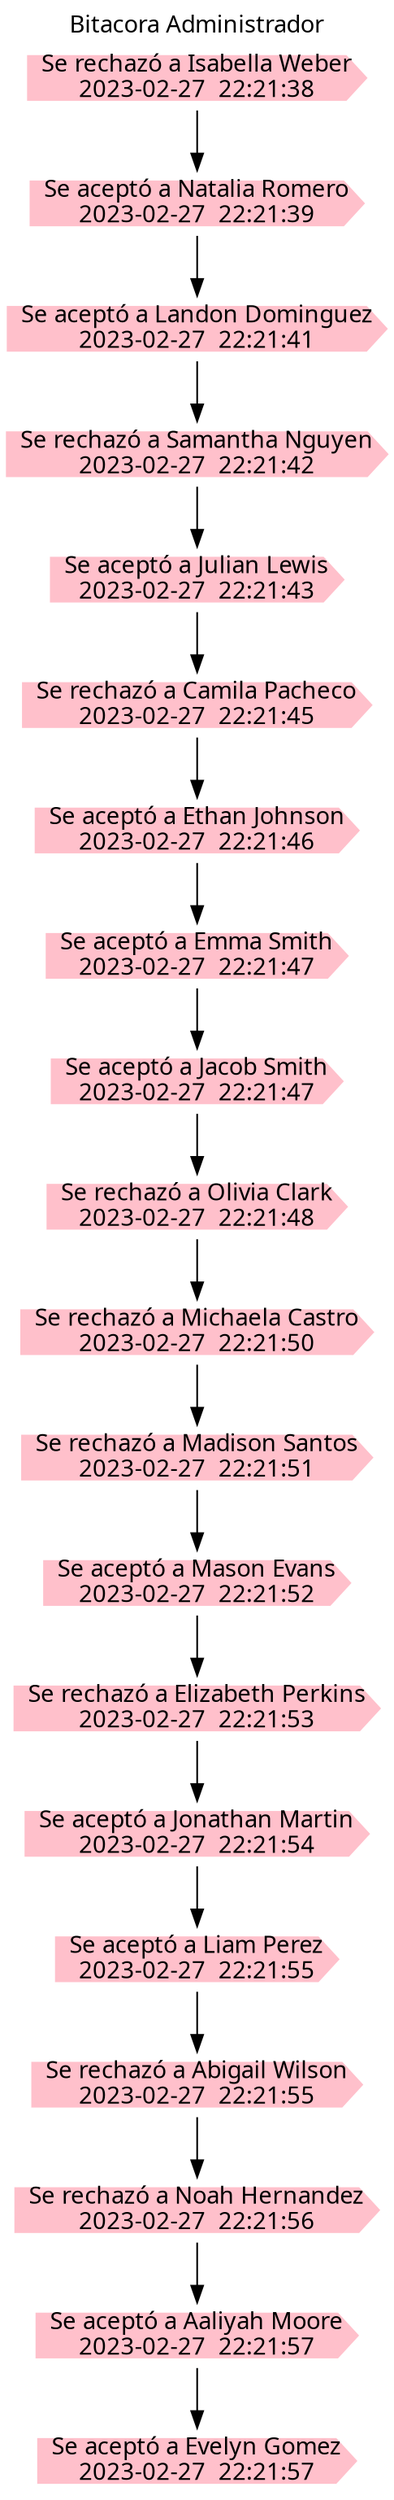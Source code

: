 digraph G{

rankdir=TB; 
 node[shape=cds, style=filled, color=pink, fontname="Century Gothic"]; 
 graph [fontname="Century Gothic"]; 
 labelloc="t"; label="Bitacora Administrador"; 
0[label="Se rechazó a Isabella Weber\n2023-02-27  22:21:38"]
1[label="Se aceptó a Natalia Romero\n2023-02-27  22:21:39"]
2[label="Se aceptó a Landon Dominguez\n2023-02-27  22:21:41"]
3[label="Se rechazó a Samantha Nguyen\n2023-02-27  22:21:42"]
4[label="Se aceptó a Julian Lewis\n2023-02-27  22:21:43"]
5[label="Se rechazó a Camila Pacheco\n2023-02-27  22:21:45"]
6[label="Se aceptó a Ethan Johnson\n2023-02-27  22:21:46"]
7[label="Se aceptó a Emma Smith\n2023-02-27  22:21:47"]
8[label="Se aceptó a Jacob Smith\n2023-02-27  22:21:47"]
9[label="Se rechazó a Olivia Clark\n2023-02-27  22:21:48"]
10[label="Se rechazó a Michaela Castro\n2023-02-27  22:21:50"]
11[label="Se rechazó a Madison Santos\n2023-02-27  22:21:51"]
12[label="Se aceptó a Mason Evans\n2023-02-27  22:21:52"]
13[label="Se rechazó a Elizabeth Perkins\n2023-02-27  22:21:53"]
14[label="Se aceptó a Jonathan Martin\n2023-02-27  22:21:54"]
15[label="Se aceptó a Liam Perez\n2023-02-27  22:21:55"]
16[label="Se rechazó a Abigail Wilson\n2023-02-27  22:21:55"]
17[label="Se rechazó a Noah Hernandez\n2023-02-27  22:21:56"]
18[label="Se aceptó a Aaliyah Moore\n2023-02-27  22:21:57"]
19[label="Se aceptó a Evelyn Gomez\n2023-02-27  22:21:57"]
0 -> 1 -> 2 -> 3 -> 4 -> 5 -> 6 -> 7 -> 8 -> 9 -> 10 -> 11 -> 12 -> 13 -> 14 -> 15 -> 16 -> 17 -> 18 -> 19
}